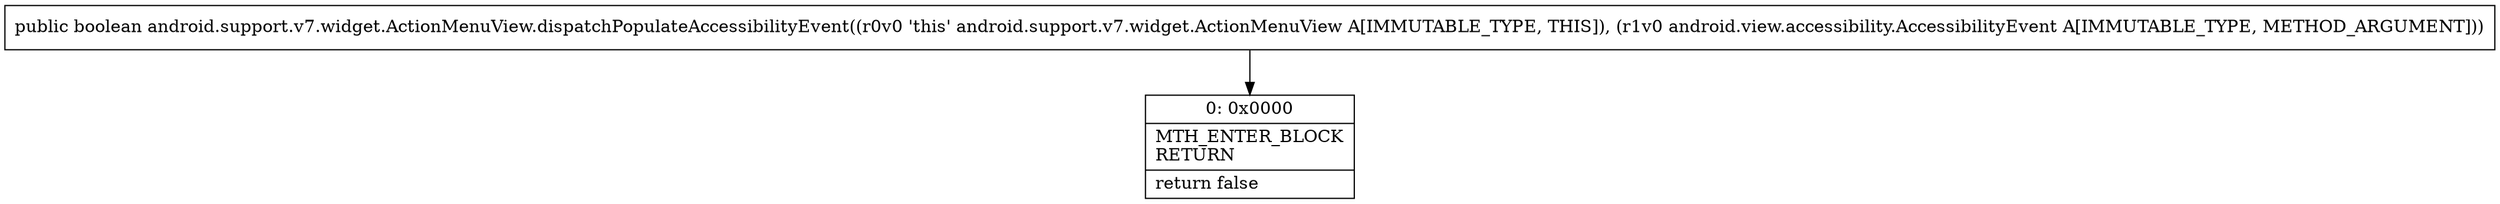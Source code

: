 digraph "CFG forandroid.support.v7.widget.ActionMenuView.dispatchPopulateAccessibilityEvent(Landroid\/view\/accessibility\/AccessibilityEvent;)Z" {
Node_0 [shape=record,label="{0\:\ 0x0000|MTH_ENTER_BLOCK\lRETURN\l|return false\l}"];
MethodNode[shape=record,label="{public boolean android.support.v7.widget.ActionMenuView.dispatchPopulateAccessibilityEvent((r0v0 'this' android.support.v7.widget.ActionMenuView A[IMMUTABLE_TYPE, THIS]), (r1v0 android.view.accessibility.AccessibilityEvent A[IMMUTABLE_TYPE, METHOD_ARGUMENT])) }"];
MethodNode -> Node_0;
}

